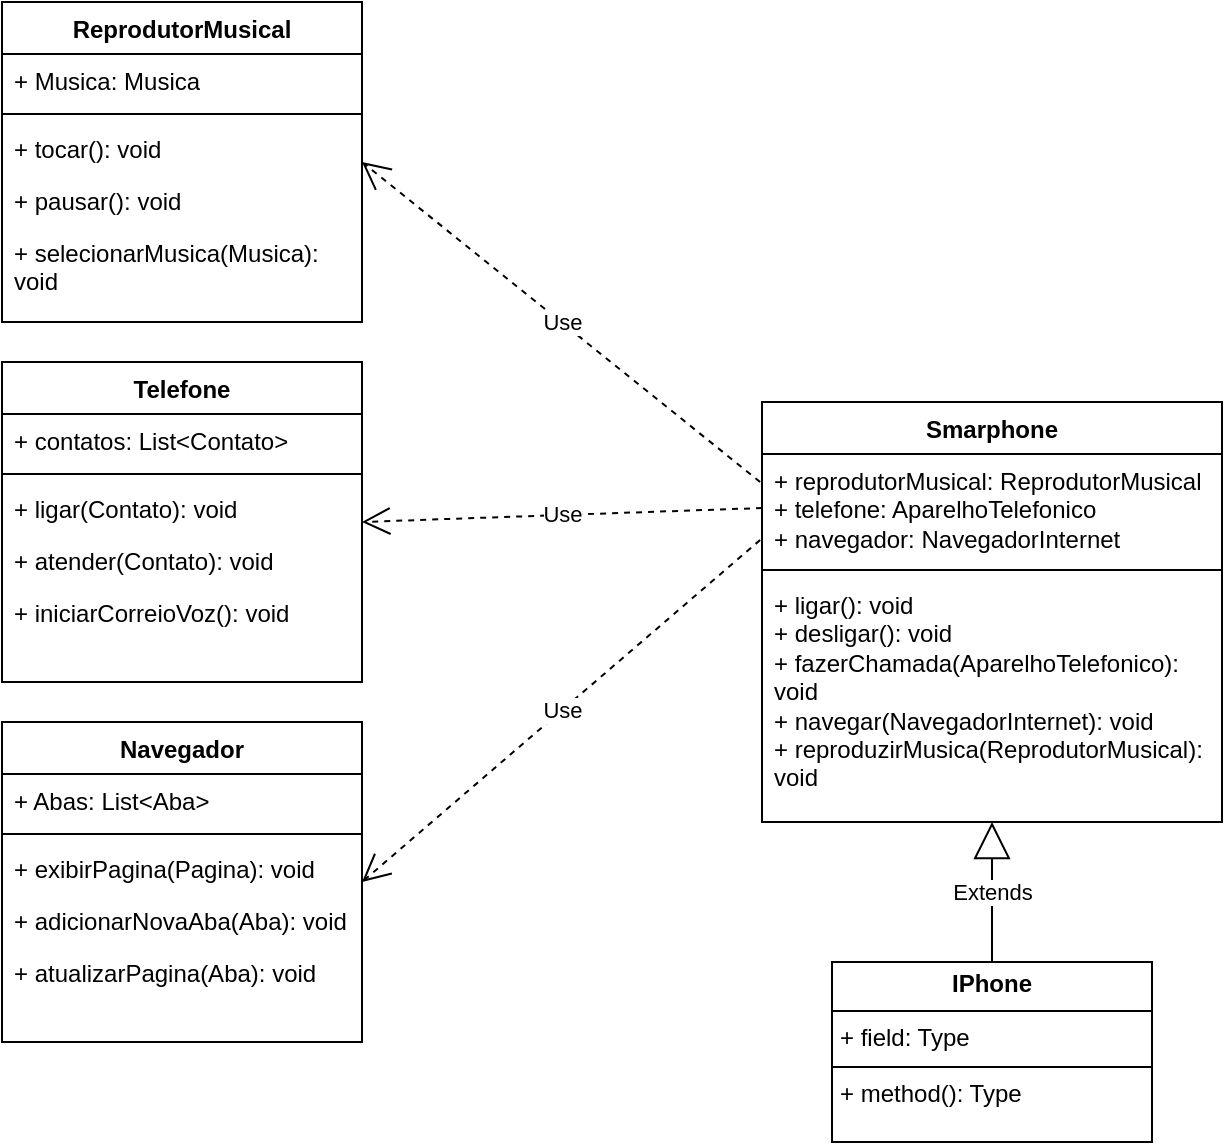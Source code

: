 <mxfile version="28.0.7">
  <diagram name="Page-1" id="5IojrZuQZ0TScdInC4rm">
    <mxGraphModel dx="1375" dy="824" grid="1" gridSize="10" guides="1" tooltips="1" connect="1" arrows="1" fold="1" page="1" pageScale="1" pageWidth="850" pageHeight="1100" math="0" shadow="0">
      <root>
        <mxCell id="0" />
        <mxCell id="1" parent="0" />
        <mxCell id="Jfsz9ZfnDPSX5u7MIEYz-1" value="&lt;p style=&quot;margin:0px;margin-top:4px;text-align:center;&quot;&gt;&lt;b&gt;IPhone&lt;/b&gt;&lt;/p&gt;&lt;hr size=&quot;1&quot; style=&quot;border-style:solid;&quot;&gt;&lt;p style=&quot;margin:0px;margin-left:4px;&quot;&gt;+ field: Type&lt;/p&gt;&lt;hr size=&quot;1&quot; style=&quot;border-style:solid;&quot;&gt;&lt;p style=&quot;margin:0px;margin-left:4px;&quot;&gt;+ method(): Type&lt;/p&gt;" style="verticalAlign=top;align=left;overflow=fill;html=1;whiteSpace=wrap;" vertex="1" parent="1">
          <mxGeometry x="485" y="490" width="160" height="90" as="geometry" />
        </mxCell>
        <mxCell id="Jfsz9ZfnDPSX5u7MIEYz-7" value="Smarphone" style="swimlane;fontStyle=1;align=center;verticalAlign=top;childLayout=stackLayout;horizontal=1;startSize=26;horizontalStack=0;resizeParent=1;resizeParentMax=0;resizeLast=0;collapsible=1;marginBottom=0;whiteSpace=wrap;html=1;" vertex="1" parent="1">
          <mxGeometry x="450" y="210" width="230" height="210" as="geometry" />
        </mxCell>
        <mxCell id="Jfsz9ZfnDPSX5u7MIEYz-8" value="&lt;div&gt;+ reprodutorMusical: ReprodutorMusical&lt;/div&gt;&lt;div&gt;+ telefone: AparelhoTelefonico&lt;/div&gt;&lt;div&gt;+ navegador: NavegadorInternet&lt;/div&gt;" style="text;strokeColor=none;fillColor=none;align=left;verticalAlign=top;spacingLeft=4;spacingRight=4;overflow=hidden;rotatable=0;points=[[0,0.5],[1,0.5]];portConstraint=eastwest;whiteSpace=wrap;html=1;" vertex="1" parent="Jfsz9ZfnDPSX5u7MIEYz-7">
          <mxGeometry y="26" width="230" height="54" as="geometry" />
        </mxCell>
        <mxCell id="Jfsz9ZfnDPSX5u7MIEYz-9" value="" style="line;strokeWidth=1;fillColor=none;align=left;verticalAlign=middle;spacingTop=-1;spacingLeft=3;spacingRight=3;rotatable=0;labelPosition=right;points=[];portConstraint=eastwest;strokeColor=inherit;" vertex="1" parent="Jfsz9ZfnDPSX5u7MIEYz-7">
          <mxGeometry y="80" width="230" height="8" as="geometry" />
        </mxCell>
        <mxCell id="Jfsz9ZfnDPSX5u7MIEYz-10" value="&lt;div&gt;+ ligar(): void&lt;/div&gt;&lt;div&gt;+ desligar(): void&lt;/div&gt;&lt;div&gt;+ fazerChamada(AparelhoTelefonico): void&lt;/div&gt;&lt;div&gt;+ navegar(NavegadorInternet): void&lt;/div&gt;&lt;div&gt;+ reproduzirMusica(ReprodutorMusical): void&lt;/div&gt;" style="text;strokeColor=none;fillColor=none;align=left;verticalAlign=top;spacingLeft=4;spacingRight=4;overflow=hidden;rotatable=0;points=[[0,0.5],[1,0.5]];portConstraint=eastwest;whiteSpace=wrap;html=1;" vertex="1" parent="Jfsz9ZfnDPSX5u7MIEYz-7">
          <mxGeometry y="88" width="230" height="122" as="geometry" />
        </mxCell>
        <mxCell id="Jfsz9ZfnDPSX5u7MIEYz-12" value="Extends" style="endArrow=block;endSize=16;endFill=0;html=1;rounded=0;exitX=0.5;exitY=0;exitDx=0;exitDy=0;entryX=0.5;entryY=1;entryDx=0;entryDy=0;" edge="1" parent="1" source="Jfsz9ZfnDPSX5u7MIEYz-1" target="Jfsz9ZfnDPSX5u7MIEYz-7">
          <mxGeometry width="160" relative="1" as="geometry">
            <mxPoint x="450" y="260" as="sourcePoint" />
            <mxPoint x="610" y="260" as="targetPoint" />
          </mxGeometry>
        </mxCell>
        <mxCell id="Jfsz9ZfnDPSX5u7MIEYz-13" value="ReprodutorMusical" style="swimlane;fontStyle=1;align=center;verticalAlign=top;childLayout=stackLayout;horizontal=1;startSize=26;horizontalStack=0;resizeParent=1;resizeParentMax=0;resizeLast=0;collapsible=1;marginBottom=0;whiteSpace=wrap;html=1;" vertex="1" parent="1">
          <mxGeometry x="70" y="10" width="180" height="160" as="geometry" />
        </mxCell>
        <mxCell id="Jfsz9ZfnDPSX5u7MIEYz-14" value="+ Musica: Musica" style="text;strokeColor=none;fillColor=none;align=left;verticalAlign=top;spacingLeft=4;spacingRight=4;overflow=hidden;rotatable=0;points=[[0,0.5],[1,0.5]];portConstraint=eastwest;whiteSpace=wrap;html=1;" vertex="1" parent="Jfsz9ZfnDPSX5u7MIEYz-13">
          <mxGeometry y="26" width="180" height="26" as="geometry" />
        </mxCell>
        <mxCell id="Jfsz9ZfnDPSX5u7MIEYz-15" value="" style="line;strokeWidth=1;fillColor=none;align=left;verticalAlign=middle;spacingTop=-1;spacingLeft=3;spacingRight=3;rotatable=0;labelPosition=right;points=[];portConstraint=eastwest;strokeColor=inherit;" vertex="1" parent="Jfsz9ZfnDPSX5u7MIEYz-13">
          <mxGeometry y="52" width="180" height="8" as="geometry" />
        </mxCell>
        <mxCell id="Jfsz9ZfnDPSX5u7MIEYz-16" value="+ tocar(): void" style="text;strokeColor=none;fillColor=none;align=left;verticalAlign=top;spacingLeft=4;spacingRight=4;overflow=hidden;rotatable=0;points=[[0,0.5],[1,0.5]];portConstraint=eastwest;whiteSpace=wrap;html=1;" vertex="1" parent="Jfsz9ZfnDPSX5u7MIEYz-13">
          <mxGeometry y="60" width="180" height="26" as="geometry" />
        </mxCell>
        <mxCell id="Jfsz9ZfnDPSX5u7MIEYz-17" value="+ pausar(): void" style="text;strokeColor=none;fillColor=none;align=left;verticalAlign=top;spacingLeft=4;spacingRight=4;overflow=hidden;rotatable=0;points=[[0,0.5],[1,0.5]];portConstraint=eastwest;whiteSpace=wrap;html=1;" vertex="1" parent="Jfsz9ZfnDPSX5u7MIEYz-13">
          <mxGeometry y="86" width="180" height="26" as="geometry" />
        </mxCell>
        <mxCell id="Jfsz9ZfnDPSX5u7MIEYz-20" value="+ selecionarMusica(Musica): void" style="text;strokeColor=none;fillColor=none;align=left;verticalAlign=top;spacingLeft=4;spacingRight=4;overflow=hidden;rotatable=0;points=[[0,0.5],[1,0.5]];portConstraint=eastwest;whiteSpace=wrap;html=1;" vertex="1" parent="Jfsz9ZfnDPSX5u7MIEYz-13">
          <mxGeometry y="112" width="180" height="48" as="geometry" />
        </mxCell>
        <mxCell id="Jfsz9ZfnDPSX5u7MIEYz-21" value="Use" style="endArrow=open;endSize=12;dashed=1;html=1;rounded=0;entryX=1;entryY=0.5;entryDx=0;entryDy=0;exitX=-0.004;exitY=0.259;exitDx=0;exitDy=0;exitPerimeter=0;" edge="1" parent="1" source="Jfsz9ZfnDPSX5u7MIEYz-8" target="Jfsz9ZfnDPSX5u7MIEYz-13">
          <mxGeometry width="160" relative="1" as="geometry">
            <mxPoint x="320" y="70" as="sourcePoint" />
            <mxPoint x="260" y="80" as="targetPoint" />
          </mxGeometry>
        </mxCell>
        <mxCell id="Jfsz9ZfnDPSX5u7MIEYz-22" value="Telefone" style="swimlane;fontStyle=1;align=center;verticalAlign=top;childLayout=stackLayout;horizontal=1;startSize=26;horizontalStack=0;resizeParent=1;resizeParentMax=0;resizeLast=0;collapsible=1;marginBottom=0;whiteSpace=wrap;html=1;" vertex="1" parent="1">
          <mxGeometry x="70" y="190" width="180" height="160" as="geometry" />
        </mxCell>
        <mxCell id="Jfsz9ZfnDPSX5u7MIEYz-23" value="+ contatos:&amp;nbsp;List&amp;lt;Contato&amp;gt;" style="text;strokeColor=none;fillColor=none;align=left;verticalAlign=top;spacingLeft=4;spacingRight=4;overflow=hidden;rotatable=0;points=[[0,0.5],[1,0.5]];portConstraint=eastwest;whiteSpace=wrap;html=1;" vertex="1" parent="Jfsz9ZfnDPSX5u7MIEYz-22">
          <mxGeometry y="26" width="180" height="26" as="geometry" />
        </mxCell>
        <mxCell id="Jfsz9ZfnDPSX5u7MIEYz-24" value="" style="line;strokeWidth=1;fillColor=none;align=left;verticalAlign=middle;spacingTop=-1;spacingLeft=3;spacingRight=3;rotatable=0;labelPosition=right;points=[];portConstraint=eastwest;strokeColor=inherit;" vertex="1" parent="Jfsz9ZfnDPSX5u7MIEYz-22">
          <mxGeometry y="52" width="180" height="8" as="geometry" />
        </mxCell>
        <mxCell id="Jfsz9ZfnDPSX5u7MIEYz-25" value="+ ligar(Contato): void" style="text;strokeColor=none;fillColor=none;align=left;verticalAlign=top;spacingLeft=4;spacingRight=4;overflow=hidden;rotatable=0;points=[[0,0.5],[1,0.5]];portConstraint=eastwest;whiteSpace=wrap;html=1;" vertex="1" parent="Jfsz9ZfnDPSX5u7MIEYz-22">
          <mxGeometry y="60" width="180" height="26" as="geometry" />
        </mxCell>
        <mxCell id="Jfsz9ZfnDPSX5u7MIEYz-26" value="+ atender(Contato): void" style="text;strokeColor=none;fillColor=none;align=left;verticalAlign=top;spacingLeft=4;spacingRight=4;overflow=hidden;rotatable=0;points=[[0,0.5],[1,0.5]];portConstraint=eastwest;whiteSpace=wrap;html=1;" vertex="1" parent="Jfsz9ZfnDPSX5u7MIEYz-22">
          <mxGeometry y="86" width="180" height="26" as="geometry" />
        </mxCell>
        <mxCell id="Jfsz9ZfnDPSX5u7MIEYz-27" value="+ iniciarCorreioVoz(): void" style="text;strokeColor=none;fillColor=none;align=left;verticalAlign=top;spacingLeft=4;spacingRight=4;overflow=hidden;rotatable=0;points=[[0,0.5],[1,0.5]];portConstraint=eastwest;whiteSpace=wrap;html=1;" vertex="1" parent="Jfsz9ZfnDPSX5u7MIEYz-22">
          <mxGeometry y="112" width="180" height="48" as="geometry" />
        </mxCell>
        <mxCell id="Jfsz9ZfnDPSX5u7MIEYz-28" value="Use" style="endArrow=open;endSize=12;dashed=1;html=1;rounded=0;exitX=0;exitY=0.5;exitDx=0;exitDy=0;entryX=1;entryY=0.5;entryDx=0;entryDy=0;" edge="1" parent="1" source="Jfsz9ZfnDPSX5u7MIEYz-8" target="Jfsz9ZfnDPSX5u7MIEYz-22">
          <mxGeometry width="160" relative="1" as="geometry">
            <mxPoint x="459" y="60" as="sourcePoint" />
            <mxPoint x="270" y="270" as="targetPoint" />
          </mxGeometry>
        </mxCell>
        <mxCell id="Jfsz9ZfnDPSX5u7MIEYz-29" value="Navegador" style="swimlane;fontStyle=1;align=center;verticalAlign=top;childLayout=stackLayout;horizontal=1;startSize=26;horizontalStack=0;resizeParent=1;resizeParentMax=0;resizeLast=0;collapsible=1;marginBottom=0;whiteSpace=wrap;html=1;" vertex="1" parent="1">
          <mxGeometry x="70" y="370" width="180" height="160" as="geometry" />
        </mxCell>
        <mxCell id="Jfsz9ZfnDPSX5u7MIEYz-30" value="+ Abas:&amp;nbsp;List&amp;lt;Aba&amp;gt;" style="text;strokeColor=none;fillColor=none;align=left;verticalAlign=top;spacingLeft=4;spacingRight=4;overflow=hidden;rotatable=0;points=[[0,0.5],[1,0.5]];portConstraint=eastwest;whiteSpace=wrap;html=1;" vertex="1" parent="Jfsz9ZfnDPSX5u7MIEYz-29">
          <mxGeometry y="26" width="180" height="26" as="geometry" />
        </mxCell>
        <mxCell id="Jfsz9ZfnDPSX5u7MIEYz-31" value="" style="line;strokeWidth=1;fillColor=none;align=left;verticalAlign=middle;spacingTop=-1;spacingLeft=3;spacingRight=3;rotatable=0;labelPosition=right;points=[];portConstraint=eastwest;strokeColor=inherit;" vertex="1" parent="Jfsz9ZfnDPSX5u7MIEYz-29">
          <mxGeometry y="52" width="180" height="8" as="geometry" />
        </mxCell>
        <mxCell id="Jfsz9ZfnDPSX5u7MIEYz-32" value="+ exibirPagina(Pagina): void" style="text;strokeColor=none;fillColor=none;align=left;verticalAlign=top;spacingLeft=4;spacingRight=4;overflow=hidden;rotatable=0;points=[[0,0.5],[1,0.5]];portConstraint=eastwest;whiteSpace=wrap;html=1;" vertex="1" parent="Jfsz9ZfnDPSX5u7MIEYz-29">
          <mxGeometry y="60" width="180" height="26" as="geometry" />
        </mxCell>
        <mxCell id="Jfsz9ZfnDPSX5u7MIEYz-33" value="+ adicionarNovaAba(Aba): void" style="text;strokeColor=none;fillColor=none;align=left;verticalAlign=top;spacingLeft=4;spacingRight=4;overflow=hidden;rotatable=0;points=[[0,0.5],[1,0.5]];portConstraint=eastwest;whiteSpace=wrap;html=1;" vertex="1" parent="Jfsz9ZfnDPSX5u7MIEYz-29">
          <mxGeometry y="86" width="180" height="26" as="geometry" />
        </mxCell>
        <mxCell id="Jfsz9ZfnDPSX5u7MIEYz-34" value="+ atualizarPagina(Aba): void" style="text;strokeColor=none;fillColor=none;align=left;verticalAlign=top;spacingLeft=4;spacingRight=4;overflow=hidden;rotatable=0;points=[[0,0.5],[1,0.5]];portConstraint=eastwest;whiteSpace=wrap;html=1;" vertex="1" parent="Jfsz9ZfnDPSX5u7MIEYz-29">
          <mxGeometry y="112" width="180" height="48" as="geometry" />
        </mxCell>
        <mxCell id="Jfsz9ZfnDPSX5u7MIEYz-35" value="Use" style="endArrow=open;endSize=12;dashed=1;html=1;rounded=0;exitX=-0.004;exitY=0.796;exitDx=0;exitDy=0;entryX=1;entryY=0.5;entryDx=0;entryDy=0;exitPerimeter=0;" edge="1" target="Jfsz9ZfnDPSX5u7MIEYz-29" parent="1" source="Jfsz9ZfnDPSX5u7MIEYz-8">
          <mxGeometry width="160" relative="1" as="geometry">
            <mxPoint x="450" y="453" as="sourcePoint" />
            <mxPoint x="270" y="450" as="targetPoint" />
          </mxGeometry>
        </mxCell>
      </root>
    </mxGraphModel>
  </diagram>
</mxfile>
